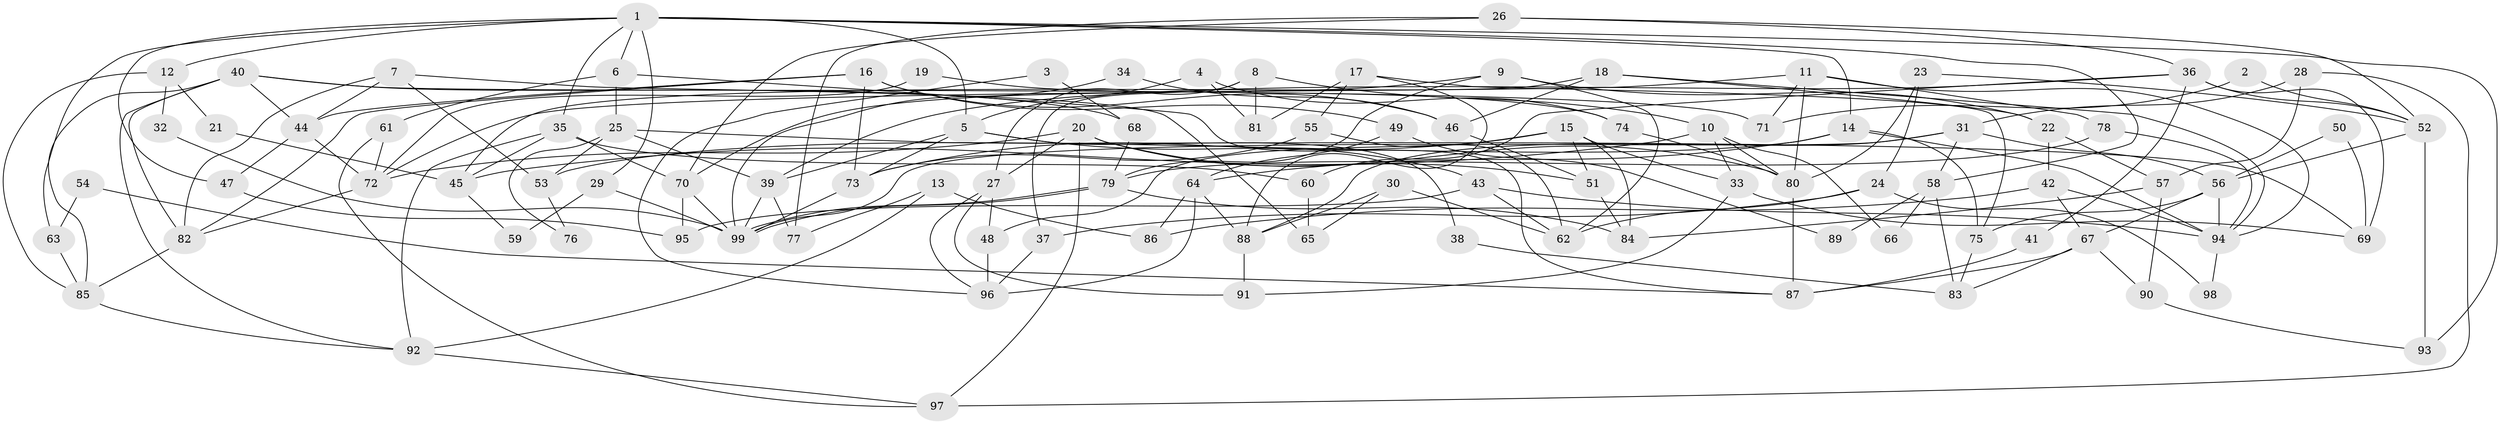 // coarse degree distribution, {11: 0.028985507246376812, 3: 0.17391304347826086, 2: 0.13043478260869565, 4: 0.2028985507246377, 6: 0.18840579710144928, 7: 0.043478260869565216, 5: 0.17391304347826086, 9: 0.014492753623188406, 8: 0.028985507246376812, 10: 0.014492753623188406}
// Generated by graph-tools (version 1.1) at 2025/52/02/27/25 19:52:06]
// undirected, 99 vertices, 198 edges
graph export_dot {
graph [start="1"]
  node [color=gray90,style=filled];
  1;
  2;
  3;
  4;
  5;
  6;
  7;
  8;
  9;
  10;
  11;
  12;
  13;
  14;
  15;
  16;
  17;
  18;
  19;
  20;
  21;
  22;
  23;
  24;
  25;
  26;
  27;
  28;
  29;
  30;
  31;
  32;
  33;
  34;
  35;
  36;
  37;
  38;
  39;
  40;
  41;
  42;
  43;
  44;
  45;
  46;
  47;
  48;
  49;
  50;
  51;
  52;
  53;
  54;
  55;
  56;
  57;
  58;
  59;
  60;
  61;
  62;
  63;
  64;
  65;
  66;
  67;
  68;
  69;
  70;
  71;
  72;
  73;
  74;
  75;
  76;
  77;
  78;
  79;
  80;
  81;
  82;
  83;
  84;
  85;
  86;
  87;
  88;
  89;
  90;
  91;
  92;
  93;
  94;
  95;
  96;
  97;
  98;
  99;
  1 -- 35;
  1 -- 5;
  1 -- 6;
  1 -- 12;
  1 -- 14;
  1 -- 29;
  1 -- 47;
  1 -- 58;
  1 -- 63;
  1 -- 93;
  2 -- 71;
  2 -- 52;
  3 -- 68;
  3 -- 96;
  4 -- 81;
  4 -- 5;
  4 -- 74;
  5 -- 43;
  5 -- 39;
  5 -- 38;
  5 -- 73;
  6 -- 61;
  6 -- 25;
  6 -- 87;
  7 -- 53;
  7 -- 44;
  7 -- 65;
  7 -- 82;
  8 -- 37;
  8 -- 27;
  8 -- 10;
  8 -- 81;
  9 -- 79;
  9 -- 70;
  9 -- 22;
  9 -- 62;
  10 -- 45;
  10 -- 33;
  10 -- 66;
  10 -- 80;
  11 -- 94;
  11 -- 72;
  11 -- 71;
  11 -- 78;
  11 -- 80;
  12 -- 85;
  12 -- 21;
  12 -- 32;
  13 -- 86;
  13 -- 77;
  13 -- 92;
  14 -- 94;
  14 -- 53;
  14 -- 64;
  14 -- 75;
  15 -- 73;
  15 -- 51;
  15 -- 33;
  15 -- 48;
  15 -- 84;
  16 -- 82;
  16 -- 73;
  16 -- 44;
  16 -- 46;
  16 -- 49;
  17 -- 88;
  17 -- 75;
  17 -- 55;
  17 -- 81;
  18 -- 94;
  18 -- 22;
  18 -- 45;
  18 -- 46;
  19 -- 72;
  19 -- 74;
  20 -- 80;
  20 -- 97;
  20 -- 27;
  20 -- 51;
  20 -- 72;
  21 -- 45;
  22 -- 42;
  22 -- 57;
  23 -- 52;
  23 -- 80;
  23 -- 24;
  24 -- 62;
  24 -- 37;
  24 -- 98;
  25 -- 69;
  25 -- 39;
  25 -- 53;
  25 -- 76;
  26 -- 70;
  26 -- 52;
  26 -- 36;
  26 -- 77;
  27 -- 91;
  27 -- 48;
  27 -- 96;
  28 -- 31;
  28 -- 57;
  28 -- 97;
  29 -- 99;
  29 -- 59;
  30 -- 88;
  30 -- 62;
  30 -- 65;
  31 -- 56;
  31 -- 99;
  31 -- 58;
  31 -- 88;
  32 -- 99;
  33 -- 69;
  33 -- 91;
  34 -- 99;
  34 -- 46;
  35 -- 92;
  35 -- 60;
  35 -- 45;
  35 -- 70;
  36 -- 39;
  36 -- 41;
  36 -- 52;
  36 -- 60;
  36 -- 69;
  37 -- 96;
  38 -- 83;
  39 -- 99;
  39 -- 77;
  40 -- 82;
  40 -- 85;
  40 -- 44;
  40 -- 68;
  40 -- 71;
  40 -- 92;
  41 -- 87;
  42 -- 94;
  42 -- 67;
  42 -- 86;
  43 -- 62;
  43 -- 94;
  43 -- 95;
  44 -- 47;
  44 -- 72;
  45 -- 59;
  46 -- 51;
  47 -- 95;
  48 -- 96;
  49 -- 64;
  49 -- 89;
  50 -- 69;
  50 -- 56;
  51 -- 84;
  52 -- 56;
  52 -- 93;
  53 -- 76;
  54 -- 63;
  54 -- 87;
  55 -- 73;
  55 -- 62;
  56 -- 75;
  56 -- 67;
  56 -- 94;
  57 -- 84;
  57 -- 90;
  58 -- 66;
  58 -- 83;
  58 -- 89;
  60 -- 65;
  61 -- 72;
  61 -- 97;
  63 -- 85;
  64 -- 96;
  64 -- 86;
  64 -- 88;
  67 -- 90;
  67 -- 87;
  67 -- 83;
  68 -- 79;
  70 -- 95;
  70 -- 99;
  72 -- 82;
  73 -- 99;
  74 -- 80;
  75 -- 83;
  78 -- 79;
  78 -- 94;
  79 -- 84;
  79 -- 99;
  79 -- 99;
  80 -- 87;
  82 -- 85;
  85 -- 92;
  88 -- 91;
  90 -- 93;
  92 -- 97;
  94 -- 98;
}
